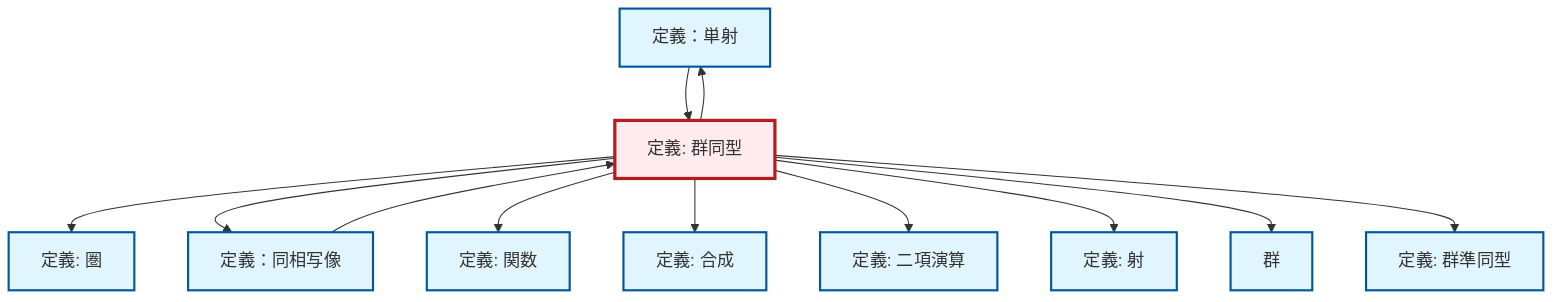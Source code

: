 graph TD
    classDef definition fill:#e1f5fe,stroke:#01579b,stroke-width:2px
    classDef theorem fill:#f3e5f5,stroke:#4a148c,stroke-width:2px
    classDef axiom fill:#fff3e0,stroke:#e65100,stroke-width:2px
    classDef example fill:#e8f5e9,stroke:#1b5e20,stroke-width:2px
    classDef current fill:#ffebee,stroke:#b71c1c,stroke-width:3px
    def-category["定義: 圏"]:::definition
    def-homomorphism["定義: 群準同型"]:::definition
    def-binary-operation["定義: 二項演算"]:::definition
    def-monomorphism["定義：単射"]:::definition
    def-composition["定義: 合成"]:::definition
    def-function["定義: 関数"]:::definition
    def-morphism["定義: 射"]:::definition
    def-group["群"]:::definition
    def-isomorphism["定義: 群同型"]:::definition
    def-homeomorphism["定義：同相写像"]:::definition
    def-isomorphism --> def-category
    def-monomorphism --> def-isomorphism
    def-isomorphism --> def-homeomorphism
    def-isomorphism --> def-function
    def-isomorphism --> def-composition
    def-isomorphism --> def-binary-operation
    def-homeomorphism --> def-isomorphism
    def-isomorphism --> def-morphism
    def-isomorphism --> def-group
    def-isomorphism --> def-homomorphism
    def-isomorphism --> def-monomorphism
    class def-isomorphism current